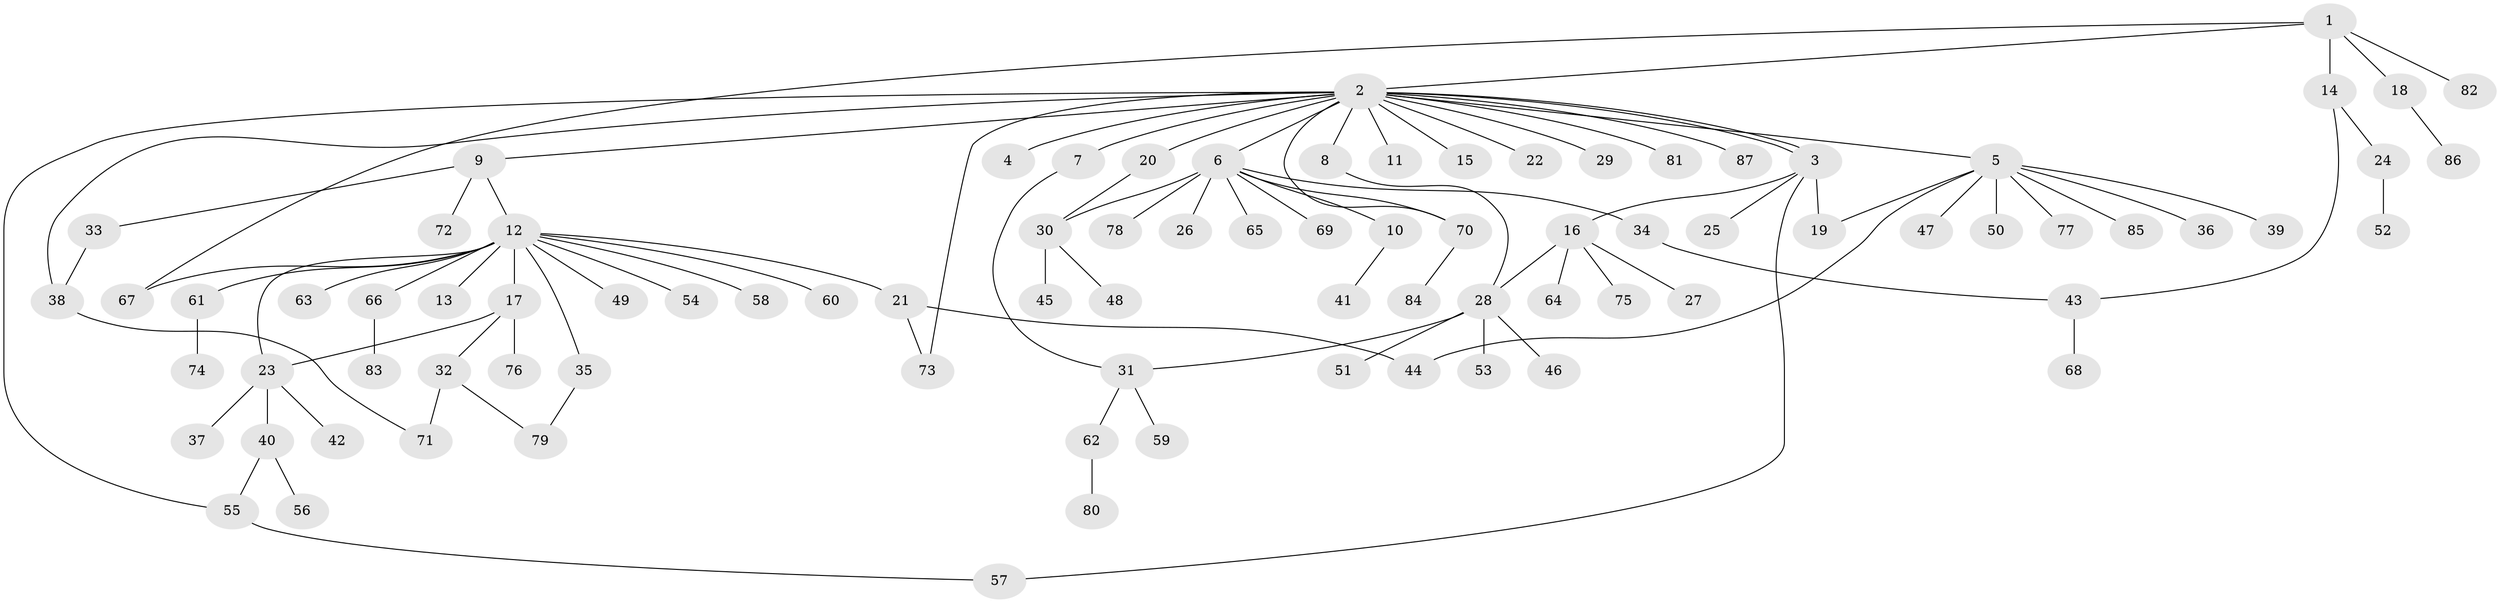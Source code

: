 // Generated by graph-tools (version 1.1) at 2025/11/02/27/25 16:11:10]
// undirected, 87 vertices, 102 edges
graph export_dot {
graph [start="1"]
  node [color=gray90,style=filled];
  1;
  2;
  3;
  4;
  5;
  6;
  7;
  8;
  9;
  10;
  11;
  12;
  13;
  14;
  15;
  16;
  17;
  18;
  19;
  20;
  21;
  22;
  23;
  24;
  25;
  26;
  27;
  28;
  29;
  30;
  31;
  32;
  33;
  34;
  35;
  36;
  37;
  38;
  39;
  40;
  41;
  42;
  43;
  44;
  45;
  46;
  47;
  48;
  49;
  50;
  51;
  52;
  53;
  54;
  55;
  56;
  57;
  58;
  59;
  60;
  61;
  62;
  63;
  64;
  65;
  66;
  67;
  68;
  69;
  70;
  71;
  72;
  73;
  74;
  75;
  76;
  77;
  78;
  79;
  80;
  81;
  82;
  83;
  84;
  85;
  86;
  87;
  1 -- 2;
  1 -- 14;
  1 -- 18;
  1 -- 67;
  1 -- 82;
  2 -- 3;
  2 -- 3;
  2 -- 4;
  2 -- 5;
  2 -- 6;
  2 -- 7;
  2 -- 8;
  2 -- 9;
  2 -- 11;
  2 -- 15;
  2 -- 20;
  2 -- 22;
  2 -- 29;
  2 -- 38;
  2 -- 55;
  2 -- 70;
  2 -- 73;
  2 -- 81;
  2 -- 87;
  3 -- 16;
  3 -- 19;
  3 -- 25;
  3 -- 57;
  5 -- 19;
  5 -- 36;
  5 -- 39;
  5 -- 44;
  5 -- 47;
  5 -- 50;
  5 -- 77;
  5 -- 85;
  6 -- 10;
  6 -- 26;
  6 -- 30;
  6 -- 34;
  6 -- 65;
  6 -- 69;
  6 -- 70;
  6 -- 78;
  7 -- 31;
  8 -- 28;
  9 -- 12;
  9 -- 33;
  9 -- 72;
  10 -- 41;
  12 -- 13;
  12 -- 17;
  12 -- 21;
  12 -- 23;
  12 -- 35;
  12 -- 49;
  12 -- 54;
  12 -- 58;
  12 -- 60;
  12 -- 61;
  12 -- 63;
  12 -- 66;
  12 -- 67;
  14 -- 24;
  14 -- 43;
  16 -- 27;
  16 -- 28;
  16 -- 64;
  16 -- 75;
  17 -- 23;
  17 -- 32;
  17 -- 76;
  18 -- 86;
  20 -- 30;
  21 -- 44;
  21 -- 73;
  23 -- 37;
  23 -- 40;
  23 -- 42;
  24 -- 52;
  28 -- 31;
  28 -- 46;
  28 -- 51;
  28 -- 53;
  30 -- 45;
  30 -- 48;
  31 -- 59;
  31 -- 62;
  32 -- 71;
  32 -- 79;
  33 -- 38;
  34 -- 43;
  35 -- 79;
  38 -- 71;
  40 -- 55;
  40 -- 56;
  43 -- 68;
  55 -- 57;
  61 -- 74;
  62 -- 80;
  66 -- 83;
  70 -- 84;
}
